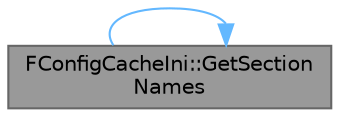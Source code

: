 digraph "FConfigCacheIni::GetSectionNames"
{
 // INTERACTIVE_SVG=YES
 // LATEX_PDF_SIZE
  bgcolor="transparent";
  edge [fontname=Helvetica,fontsize=10,labelfontname=Helvetica,labelfontsize=10];
  node [fontname=Helvetica,fontsize=10,shape=box,height=0.2,width=0.4];
  rankdir="LR";
  Node1 [id="Node000001",label="FConfigCacheIni::GetSection\lNames",height=0.2,width=0.4,color="gray40", fillcolor="grey60", style="filled", fontcolor="black",tooltip="Retrieve the names for all sections contained in the file specified by Filename."];
  Node1 -> Node1 [id="edge1_Node000001_Node000001",color="steelblue1",style="solid",tooltip=" "];
}
